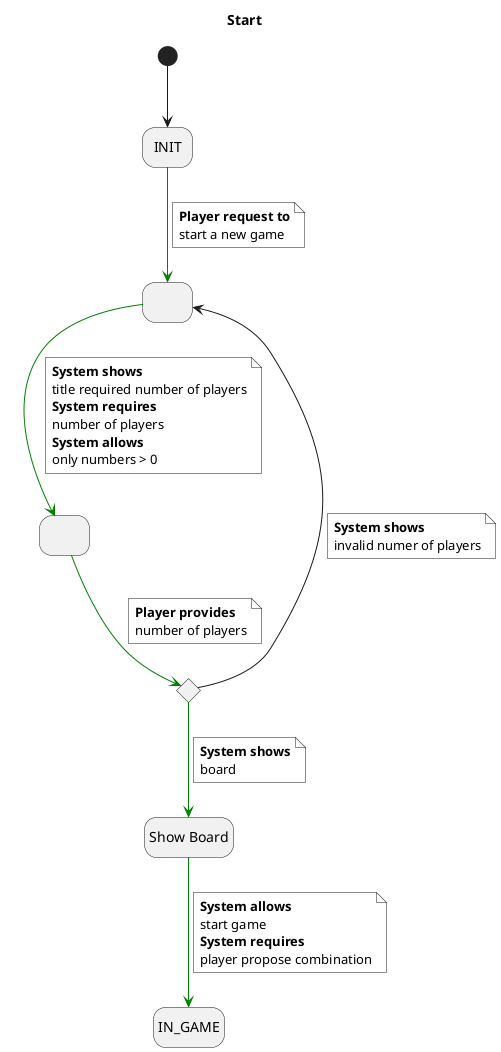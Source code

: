 @startuml

title Start
skinparam NoteBackgroundColor white
hide empty description
state INIT as "INIT"
state startedGame as " "
state numberOfPlayers as " "
state ifValidNumberOfPlayers <<choice>>
state showBoard as "Show Board"

[*] --> INIT
INIT -[#green]-> startedGame
note on link #white
  <b>Player request to
  start a new game
end note
startedGame -[#green]-> numberOfPlayers
note on link
  <b>System shows
  title required number of players
  <b>System requires
  number of players
  <b>System allows
  only numbers > 0
end note
numberOfPlayers -[#green]-> ifValidNumberOfPlayers
note on link
  <b>Player provides
  number of players
end note
ifValidNumberOfPlayers --> startedGame
note on link
  <b>System shows
  invalid numer of players
end note
ifValidNumberOfPlayers -[#green]-> showBoard
note on link
  <b>System shows
  board
end note
showBoard -[#green]-> IN_GAME
note on link
  <b>System allows
  start game
  <b>System requires
  player propose combination
end note

@enduml